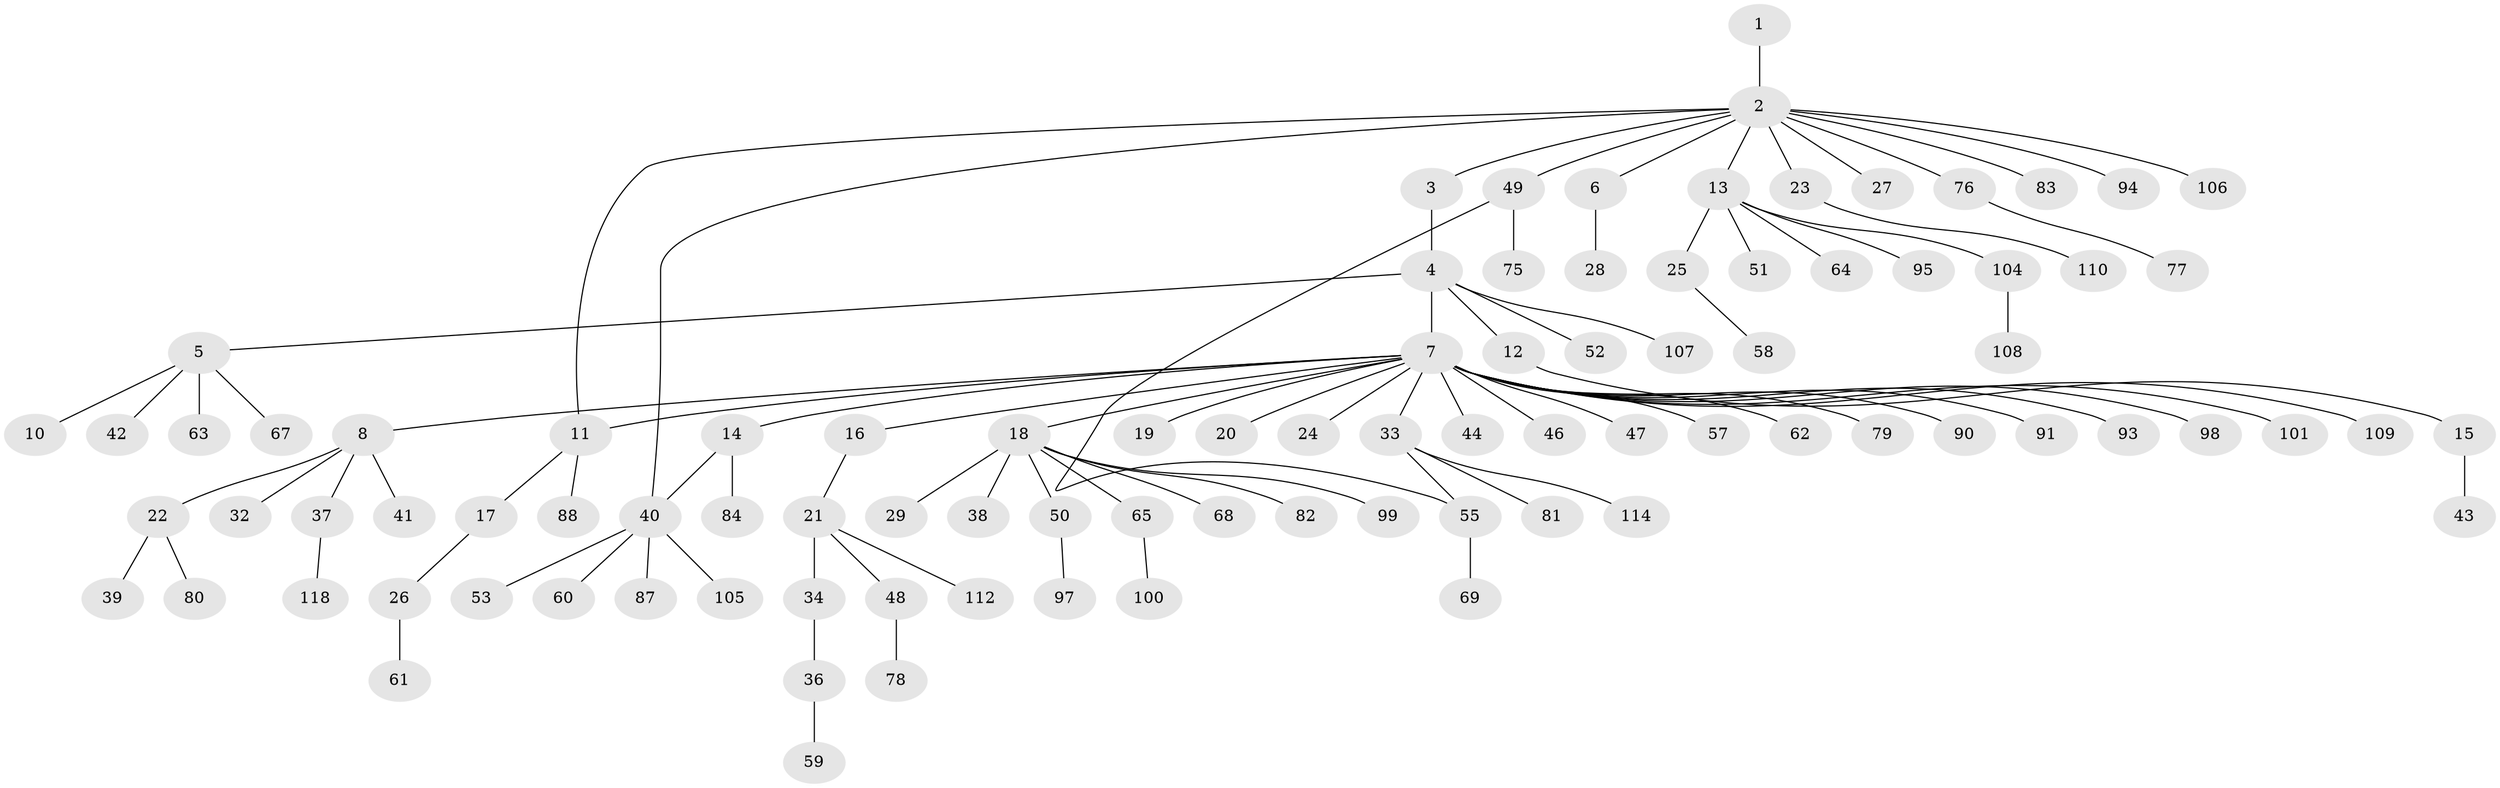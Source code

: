 // original degree distribution, {1: 0.635593220338983, 14: 0.00847457627118644, 2: 0.16101694915254236, 7: 0.00847457627118644, 5: 0.025423728813559324, 3: 0.11016949152542373, 23: 0.00847457627118644, 6: 0.01694915254237288, 4: 0.01694915254237288, 9: 0.00847457627118644}
// Generated by graph-tools (version 1.1) at 2025/11/02/27/25 16:11:14]
// undirected, 93 vertices, 95 edges
graph export_dot {
graph [start="1"]
  node [color=gray90,style=filled];
  1;
  2 [super="+102"];
  3;
  4 [super="+96"];
  5 [super="+31"];
  6 [super="+92"];
  7 [super="+9"];
  8 [super="+56"];
  10;
  11 [super="+70"];
  12;
  13 [super="+85"];
  14;
  15 [super="+116"];
  16;
  17 [super="+35"];
  18 [super="+71"];
  19;
  20;
  21 [super="+30"];
  22;
  23 [super="+111"];
  24;
  25 [super="+72"];
  26;
  27;
  28;
  29;
  32;
  33 [super="+74"];
  34;
  36 [super="+86"];
  37;
  38 [super="+66"];
  39;
  40 [super="+45"];
  41;
  42;
  43;
  44;
  46;
  47;
  48 [super="+73"];
  49 [super="+54"];
  50 [super="+89"];
  51;
  52 [super="+113"];
  53;
  55;
  57;
  58;
  59;
  60;
  61 [super="+115"];
  62;
  63;
  64;
  65;
  67;
  68;
  69;
  75;
  76;
  77;
  78;
  79;
  80;
  81;
  82 [super="+103"];
  83;
  84;
  87;
  88;
  90;
  91;
  93;
  94;
  95;
  97;
  98 [super="+117"];
  99;
  100;
  101;
  104;
  105;
  106;
  107;
  108;
  109;
  110;
  112;
  114;
  118;
  1 -- 2;
  2 -- 3;
  2 -- 6;
  2 -- 13;
  2 -- 23;
  2 -- 27;
  2 -- 49;
  2 -- 76;
  2 -- 83;
  2 -- 94;
  2 -- 106;
  2 -- 40;
  2 -- 11;
  3 -- 4;
  4 -- 5;
  4 -- 7;
  4 -- 12;
  4 -- 52;
  4 -- 107;
  5 -- 10;
  5 -- 63;
  5 -- 67;
  5 -- 42;
  6 -- 28;
  7 -- 8;
  7 -- 11;
  7 -- 14;
  7 -- 16;
  7 -- 18;
  7 -- 19;
  7 -- 20;
  7 -- 24;
  7 -- 33;
  7 -- 44;
  7 -- 46;
  7 -- 47;
  7 -- 57;
  7 -- 62;
  7 -- 79;
  7 -- 90;
  7 -- 91;
  7 -- 93;
  7 -- 98;
  7 -- 101;
  7 -- 109;
  8 -- 22;
  8 -- 32;
  8 -- 37;
  8 -- 41;
  11 -- 17;
  11 -- 88;
  12 -- 15;
  13 -- 25;
  13 -- 51;
  13 -- 64;
  13 -- 95;
  13 -- 104;
  14 -- 40;
  14 -- 84;
  15 -- 43;
  16 -- 21;
  17 -- 26;
  18 -- 29;
  18 -- 38;
  18 -- 50;
  18 -- 65;
  18 -- 68;
  18 -- 82;
  18 -- 99;
  21 -- 34;
  21 -- 48;
  21 -- 112;
  22 -- 39;
  22 -- 80;
  23 -- 110;
  25 -- 58;
  26 -- 61;
  33 -- 55;
  33 -- 81;
  33 -- 114;
  34 -- 36;
  36 -- 59;
  37 -- 118;
  40 -- 60;
  40 -- 87;
  40 -- 105;
  40 -- 53;
  48 -- 78;
  49 -- 75;
  49 -- 55;
  50 -- 97;
  55 -- 69;
  65 -- 100;
  76 -- 77;
  104 -- 108;
}
